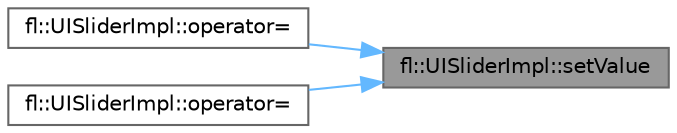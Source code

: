 digraph "fl::UISliderImpl::setValue"
{
 // INTERACTIVE_SVG=YES
 // LATEX_PDF_SIZE
  bgcolor="transparent";
  edge [fontname=Helvetica,fontsize=10,labelfontname=Helvetica,labelfontsize=10];
  node [fontname=Helvetica,fontsize=10,shape=box,height=0.2,width=0.4];
  rankdir="RL";
  Node1 [id="Node000001",label="fl::UISliderImpl::setValue",height=0.2,width=0.4,color="gray40", fillcolor="grey60", style="filled", fontcolor="black",tooltip=" "];
  Node1 -> Node2 [id="edge1_Node000001_Node000002",dir="back",color="steelblue1",style="solid",tooltip=" "];
  Node2 [id="Node000002",label="fl::UISliderImpl::operator=",height=0.2,width=0.4,color="grey40", fillcolor="white", style="filled",URL="$df/d67/classfl_1_1_u_i_slider_impl_ad1a07ed68b5a0ec35cf9a7739e26f4e7.html#ad1a07ed68b5a0ec35cf9a7739e26f4e7",tooltip=" "];
  Node1 -> Node3 [id="edge2_Node000001_Node000003",dir="back",color="steelblue1",style="solid",tooltip=" "];
  Node3 [id="Node000003",label="fl::UISliderImpl::operator=",height=0.2,width=0.4,color="grey40", fillcolor="white", style="filled",URL="$df/d67/classfl_1_1_u_i_slider_impl_a5a4f965551e7a35e7ecc5e85534ad563.html#a5a4f965551e7a35e7ecc5e85534ad563",tooltip=" "];
}
